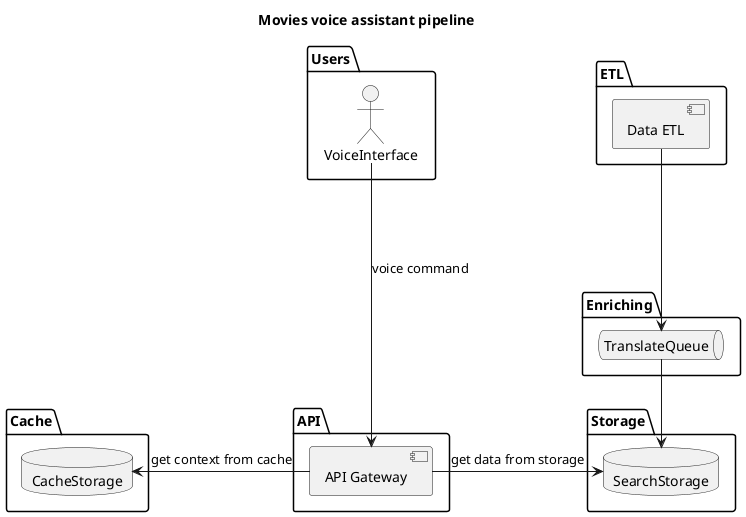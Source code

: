 @startuml

title
<b>Movies voice assistant pipeline</b>
end title

package Users {
    actor VoiceInterface

}

package ETL {
    [Data ETL]
}

package API {
    [API Gateway]
}

package Storage {
   database SearchStorage
}

package Cache {
    database CacheStorage
}

package Enriching {
    queue TranslateQueue
}

VoiceInterface --down--> [API Gateway] : voice command

[API Gateway] -left-> CacheStorage : get context from cache

[API Gateway] -right-> SearchStorage : get data from storage

[Data ETL]  --down-> TranslateQueue
TranslateQueue -down-> SearchStorage



@enduml